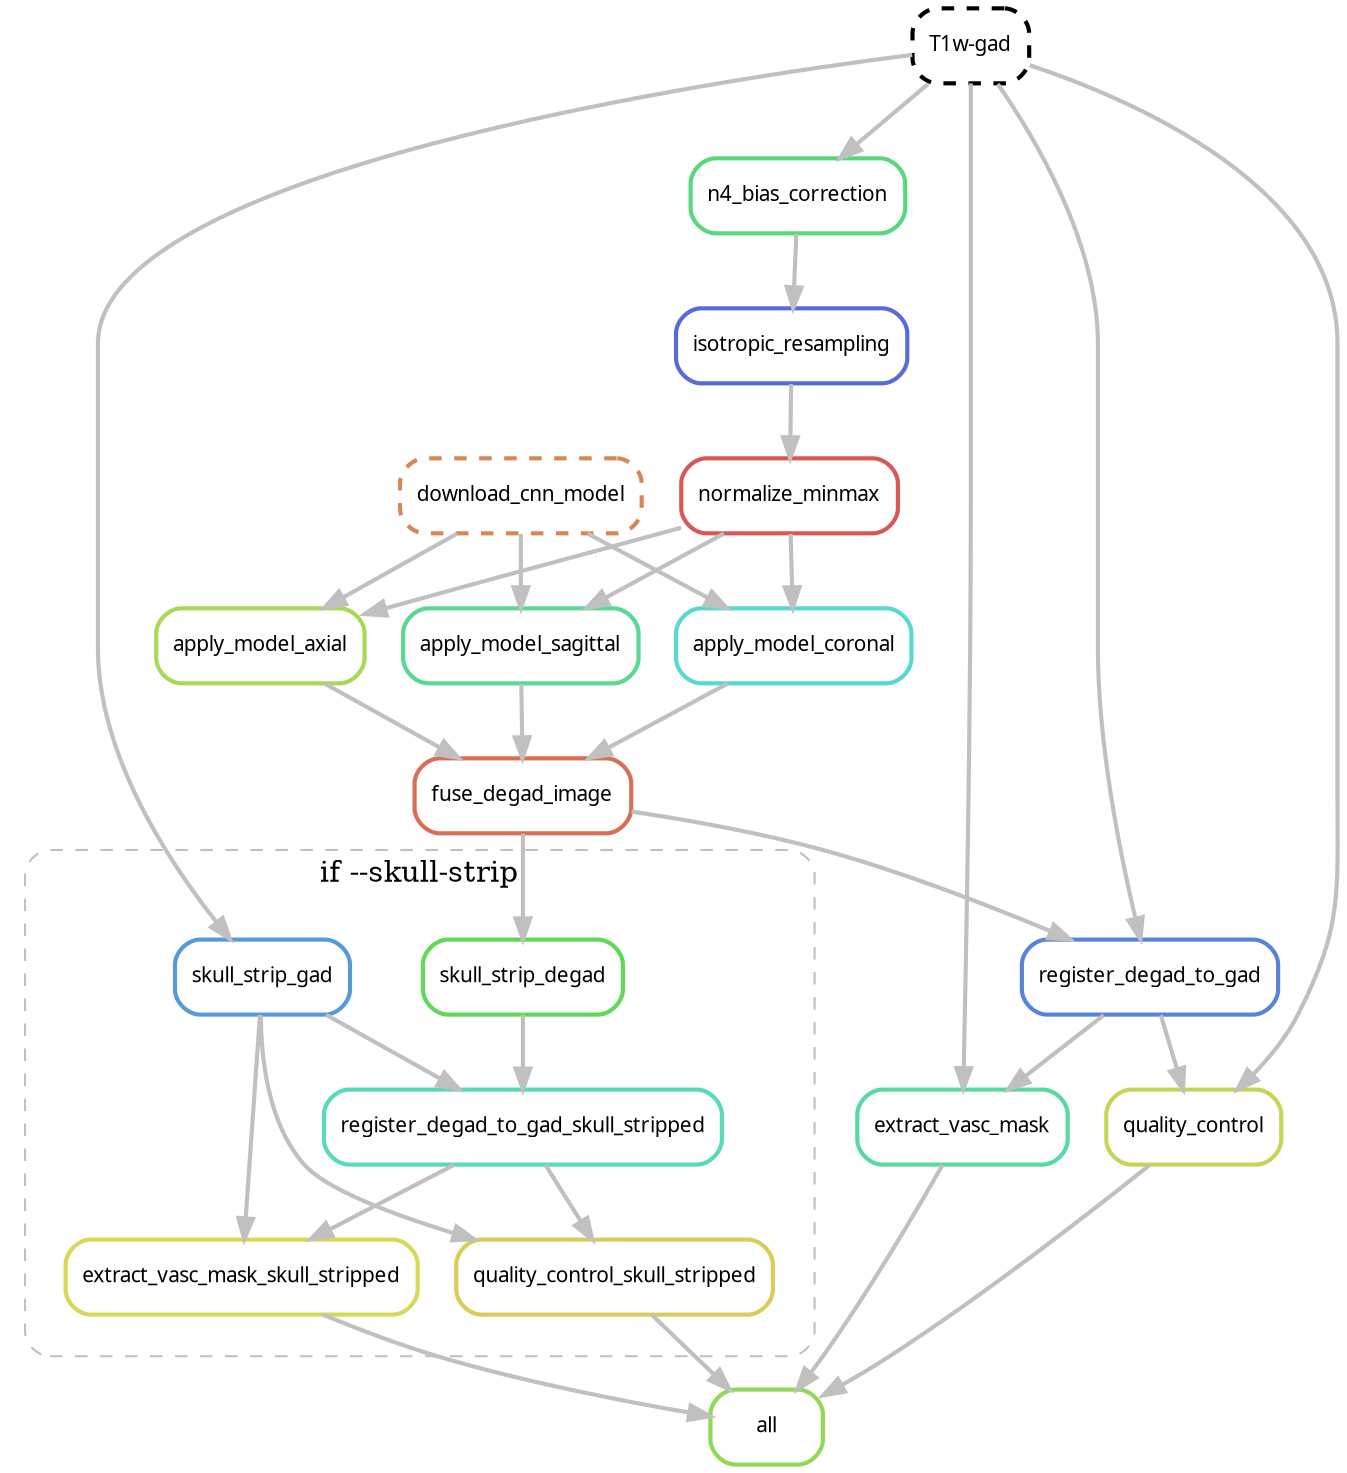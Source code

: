 digraph snakemake_dag {
    graph[bgcolor=white, margin=0];
    node[shape=box, style=rounded, fontname=sans, fontsize=10, penwidth=2];
    edge[penwidth=2, color=grey];

	0[label = "all", color = "0.26 0.6 0.85", style="rounded"];
	1[label = "extract_vasc_mask", color = "0.43 0.6 0.85", style="rounded"];
	2[label = "register_degad_to_gad", color = "0.61 0.6 0.85", style="rounded"];
	3[label = "fuse_degad_image", color = "0.03 0.6 0.85", style="rounded"];
	4[label = "apply_model_coronal", color = "0.49 0.6 0.85", style="rounded"];
	5[label = "normalize_minmax", color = "0.00 0.6 0.85", style="rounded"];
	6[label = "isotropic_resampling", color = "0.64 0.6 0.85", style="rounded"];
	7[label = "n4_bias_correction", color = "0.38 0.6 0.85", style="rounded"];
	8[label = "download_cnn_model", color = "0.06 0.6 0.85", style="rounded,dashed"];
	9[label = "apply_model_axial", color = "0.23 0.6 0.85", style="rounded"];
	10[label = "apply_model_sagittal", color = "0.41 0.6 0.85", style="rounded"];
	11[label = "quality_control", color = "0.20 0.6 0.85", style="rounded"];
	12[label = "extract_vasc_mask_skull_stripped", color = "0.17 0.6 0.85", style="rounded"];
	13[label = "skull_strip_gad", color = "0.58 0.6 0.85", style="rounded"];
	14[label = "register_degad_to_gad_skull_stripped", color = "0.46 0.6 0.85", style="rounded"];
	15[label = "skull_strip_degad", color = "0.32 0.6 0.85", style="rounded"];
	16[label = "T1w-gad", color = "0 0 0", style="rounded,dashed"];
	17[label = "quality_control_skull_stripped", color = "0.15 0.6 0.85", style="rounded"];
	1 -> 0
	11 -> 0
	17 -> 0
	12 -> 0
	13 -> 17
	14 -> 17
	2 -> 1
	3 -> 2
	4 -> 3
	9 -> 3
	10 -> 3
	5 -> 4
	8 -> 4
	6 -> 5
	7 -> 6
	5 -> 9
	8 -> 9
	8 -> 10
	5 -> 10
	2 -> 11
	13 -> 12
	14 -> 12
	13 -> 14
	15 -> 14
	3 -> 15
	16 -> 7
	16 -> 13
	16 -> 2
	16 -> 11
	16 -> 1

	subgraph cluster_skull_strip {
        label = "if --skull-strip";
        color = grey;
        style = "rounded,dashed";
		margin = 20;
        12;
        13;
        14;
        15;
		17;
    }
}            
